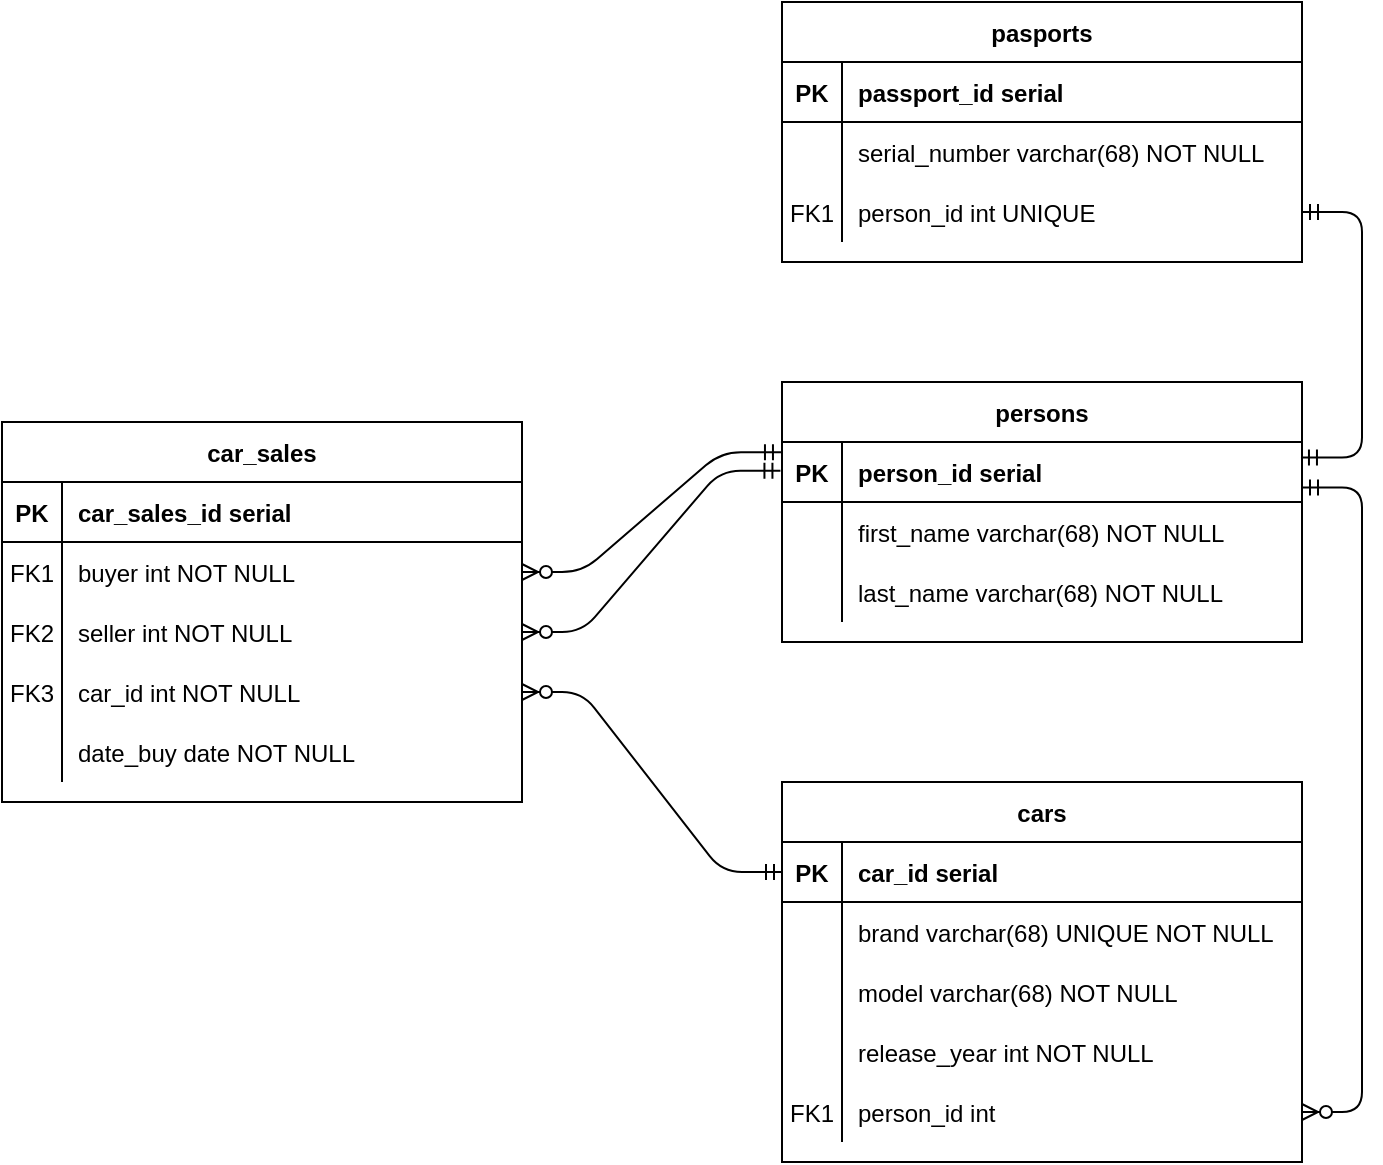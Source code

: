 <mxfile version="21.0.6" type="device"><diagram id="R2lEEEUBdFMjLlhIrx00" name="Page-1"><mxGraphModel dx="2071" dy="828" grid="1" gridSize="10" guides="1" tooltips="1" connect="1" arrows="1" fold="1" page="1" pageScale="1" pageWidth="850" pageHeight="1100" math="0" shadow="0" extFonts="Permanent Marker^https://fonts.googleapis.com/css?family=Permanent+Marker"><root><mxCell id="0"/><mxCell id="1" parent="0"/><mxCell id="OMZaRczFFiMXr83ybcS_-135" value="" style="edgeStyle=entityRelationEdgeStyle;fontSize=12;html=1;endArrow=ERzeroToMany;startArrow=ERmandOne;rounded=1;entryX=1;entryY=0.5;entryDx=0;entryDy=0;exitX=0;exitY=0.5;exitDx=0;exitDy=0;" edge="1" parent="1" source="OMZaRczFFiMXr83ybcS_-71" target="OMZaRczFFiMXr83ybcS_-131"><mxGeometry width="100" height="100" relative="1" as="geometry"><mxPoint x="-330" y="640" as="sourcePoint"/><mxPoint x="-230" y="540" as="targetPoint"/></mxGeometry></mxCell><mxCell id="OMZaRczFFiMXr83ybcS_-42" value="persons" style="shape=table;startSize=30;container=1;collapsible=1;childLayout=tableLayout;fixedRows=1;rowLines=0;fontStyle=1;align=center;resizeLast=1;" vertex="1" parent="1"><mxGeometry x="210" y="240" width="260" height="130" as="geometry"/></mxCell><mxCell id="OMZaRczFFiMXr83ybcS_-43" value="" style="shape=partialRectangle;collapsible=0;dropTarget=0;pointerEvents=0;fillColor=none;points=[[0,0.5],[1,0.5]];portConstraint=eastwest;top=0;left=0;right=0;bottom=1;" vertex="1" parent="OMZaRczFFiMXr83ybcS_-42"><mxGeometry y="30" width="260" height="30" as="geometry"/></mxCell><mxCell id="OMZaRczFFiMXr83ybcS_-44" value="PK" style="shape=partialRectangle;overflow=hidden;connectable=0;fillColor=none;top=0;left=0;bottom=0;right=0;fontStyle=1;" vertex="1" parent="OMZaRczFFiMXr83ybcS_-43"><mxGeometry width="30" height="30" as="geometry"><mxRectangle width="30" height="30" as="alternateBounds"/></mxGeometry></mxCell><mxCell id="OMZaRczFFiMXr83ybcS_-45" value="person_id serial" style="shape=partialRectangle;overflow=hidden;connectable=0;fillColor=none;top=0;left=0;bottom=0;right=0;align=left;spacingLeft=6;fontStyle=1;" vertex="1" parent="OMZaRczFFiMXr83ybcS_-43"><mxGeometry x="30" width="230" height="30" as="geometry"><mxRectangle width="230" height="30" as="alternateBounds"/></mxGeometry></mxCell><mxCell id="OMZaRczFFiMXr83ybcS_-46" value="" style="shape=partialRectangle;collapsible=0;dropTarget=0;pointerEvents=0;fillColor=none;points=[[0,0.5],[1,0.5]];portConstraint=eastwest;top=0;left=0;right=0;bottom=0;" vertex="1" parent="OMZaRczFFiMXr83ybcS_-42"><mxGeometry y="60" width="260" height="30" as="geometry"/></mxCell><mxCell id="OMZaRczFFiMXr83ybcS_-47" value="" style="shape=partialRectangle;overflow=hidden;connectable=0;fillColor=none;top=0;left=0;bottom=0;right=0;" vertex="1" parent="OMZaRczFFiMXr83ybcS_-46"><mxGeometry width="30" height="30" as="geometry"><mxRectangle width="30" height="30" as="alternateBounds"/></mxGeometry></mxCell><mxCell id="OMZaRczFFiMXr83ybcS_-48" value="first_name varchar(68) NOT NULL" style="shape=partialRectangle;overflow=hidden;connectable=0;fillColor=none;top=0;left=0;bottom=0;right=0;align=left;spacingLeft=6;" vertex="1" parent="OMZaRczFFiMXr83ybcS_-46"><mxGeometry x="30" width="230" height="30" as="geometry"><mxRectangle width="230" height="30" as="alternateBounds"/></mxGeometry></mxCell><mxCell id="OMZaRczFFiMXr83ybcS_-50" style="shape=partialRectangle;collapsible=0;dropTarget=0;pointerEvents=0;fillColor=none;points=[[0,0.5],[1,0.5]];portConstraint=eastwest;top=0;left=0;right=0;bottom=0;" vertex="1" parent="OMZaRczFFiMXr83ybcS_-42"><mxGeometry y="90" width="260" height="30" as="geometry"/></mxCell><mxCell id="OMZaRczFFiMXr83ybcS_-51" style="shape=partialRectangle;overflow=hidden;connectable=0;fillColor=none;top=0;left=0;bottom=0;right=0;" vertex="1" parent="OMZaRczFFiMXr83ybcS_-50"><mxGeometry width="30" height="30" as="geometry"><mxRectangle width="30" height="30" as="alternateBounds"/></mxGeometry></mxCell><mxCell id="OMZaRczFFiMXr83ybcS_-52" value="last_name varchar(68) NOT NULL" style="shape=partialRectangle;overflow=hidden;connectable=0;fillColor=none;top=0;left=0;bottom=0;right=0;align=left;spacingLeft=6;" vertex="1" parent="OMZaRczFFiMXr83ybcS_-50"><mxGeometry x="30" width="230" height="30" as="geometry"><mxRectangle width="230" height="30" as="alternateBounds"/></mxGeometry></mxCell><mxCell id="OMZaRczFFiMXr83ybcS_-56" value="pasports" style="shape=table;startSize=30;container=1;collapsible=1;childLayout=tableLayout;fixedRows=1;rowLines=0;fontStyle=1;align=center;resizeLast=1;" vertex="1" parent="1"><mxGeometry x="210" y="50" width="260" height="130" as="geometry"/></mxCell><mxCell id="OMZaRczFFiMXr83ybcS_-57" value="" style="shape=partialRectangle;collapsible=0;dropTarget=0;pointerEvents=0;fillColor=none;points=[[0,0.5],[1,0.5]];portConstraint=eastwest;top=0;left=0;right=0;bottom=1;" vertex="1" parent="OMZaRczFFiMXr83ybcS_-56"><mxGeometry y="30" width="260" height="30" as="geometry"/></mxCell><mxCell id="OMZaRczFFiMXr83ybcS_-58" value="PK" style="shape=partialRectangle;overflow=hidden;connectable=0;fillColor=none;top=0;left=0;bottom=0;right=0;fontStyle=1;" vertex="1" parent="OMZaRczFFiMXr83ybcS_-57"><mxGeometry width="30" height="30" as="geometry"><mxRectangle width="30" height="30" as="alternateBounds"/></mxGeometry></mxCell><mxCell id="OMZaRczFFiMXr83ybcS_-59" value="passport_id serial" style="shape=partialRectangle;overflow=hidden;connectable=0;fillColor=none;top=0;left=0;bottom=0;right=0;align=left;spacingLeft=6;fontStyle=1;" vertex="1" parent="OMZaRczFFiMXr83ybcS_-57"><mxGeometry x="30" width="230" height="30" as="geometry"><mxRectangle width="230" height="30" as="alternateBounds"/></mxGeometry></mxCell><mxCell id="OMZaRczFFiMXr83ybcS_-60" value="" style="shape=partialRectangle;collapsible=0;dropTarget=0;pointerEvents=0;fillColor=none;points=[[0,0.5],[1,0.5]];portConstraint=eastwest;top=0;left=0;right=0;bottom=0;" vertex="1" parent="OMZaRczFFiMXr83ybcS_-56"><mxGeometry y="60" width="260" height="30" as="geometry"/></mxCell><mxCell id="OMZaRczFFiMXr83ybcS_-61" value="" style="shape=partialRectangle;overflow=hidden;connectable=0;fillColor=none;top=0;left=0;bottom=0;right=0;" vertex="1" parent="OMZaRczFFiMXr83ybcS_-60"><mxGeometry width="30" height="30" as="geometry"><mxRectangle width="30" height="30" as="alternateBounds"/></mxGeometry></mxCell><mxCell id="OMZaRczFFiMXr83ybcS_-62" value="serial_number varchar(68) NOT NULL" style="shape=partialRectangle;overflow=hidden;connectable=0;fillColor=none;top=0;left=0;bottom=0;right=0;align=left;spacingLeft=6;" vertex="1" parent="OMZaRczFFiMXr83ybcS_-60"><mxGeometry x="30" width="230" height="30" as="geometry"><mxRectangle width="230" height="30" as="alternateBounds"/></mxGeometry></mxCell><mxCell id="OMZaRczFFiMXr83ybcS_-66" style="shape=partialRectangle;collapsible=0;dropTarget=0;pointerEvents=0;fillColor=none;points=[[0,0.5],[1,0.5]];portConstraint=eastwest;top=0;left=0;right=0;bottom=0;" vertex="1" parent="OMZaRczFFiMXr83ybcS_-56"><mxGeometry y="90" width="260" height="30" as="geometry"/></mxCell><mxCell id="OMZaRczFFiMXr83ybcS_-67" value="FK1" style="shape=partialRectangle;overflow=hidden;connectable=0;fillColor=none;top=0;left=0;bottom=0;right=0;" vertex="1" parent="OMZaRczFFiMXr83ybcS_-66"><mxGeometry width="30" height="30" as="geometry"><mxRectangle width="30" height="30" as="alternateBounds"/></mxGeometry></mxCell><mxCell id="OMZaRczFFiMXr83ybcS_-68" value="person_id int UNIQUE" style="shape=partialRectangle;overflow=hidden;connectable=0;fillColor=none;top=0;left=0;bottom=0;right=0;align=left;spacingLeft=6;" vertex="1" parent="OMZaRczFFiMXr83ybcS_-66"><mxGeometry x="30" width="230" height="30" as="geometry"><mxRectangle width="230" height="30" as="alternateBounds"/></mxGeometry></mxCell><mxCell id="OMZaRczFFiMXr83ybcS_-69" value="" style="edgeStyle=entityRelationEdgeStyle;fontSize=12;html=1;endArrow=ERmandOne;startArrow=ERmandOne;rounded=1;entryX=0.998;entryY=0.259;entryDx=0;entryDy=0;shadow=0;entryPerimeter=0;" edge="1" parent="1" source="OMZaRczFFiMXr83ybcS_-66" target="OMZaRczFFiMXr83ybcS_-43"><mxGeometry width="100" height="100" relative="1" as="geometry"><mxPoint x="420" y="880" as="sourcePoint"/><mxPoint x="520" y="780" as="targetPoint"/></mxGeometry></mxCell><mxCell id="OMZaRczFFiMXr83ybcS_-70" value="cars" style="shape=table;startSize=30;container=1;collapsible=1;childLayout=tableLayout;fixedRows=1;rowLines=0;fontStyle=1;align=center;resizeLast=1;" vertex="1" parent="1"><mxGeometry x="210" y="440" width="260" height="190" as="geometry"/></mxCell><mxCell id="OMZaRczFFiMXr83ybcS_-71" value="" style="shape=partialRectangle;collapsible=0;dropTarget=0;pointerEvents=0;fillColor=none;points=[[0,0.5],[1,0.5]];portConstraint=eastwest;top=0;left=0;right=0;bottom=1;" vertex="1" parent="OMZaRczFFiMXr83ybcS_-70"><mxGeometry y="30" width="260" height="30" as="geometry"/></mxCell><mxCell id="OMZaRczFFiMXr83ybcS_-72" value="PK" style="shape=partialRectangle;overflow=hidden;connectable=0;fillColor=none;top=0;left=0;bottom=0;right=0;fontStyle=1;" vertex="1" parent="OMZaRczFFiMXr83ybcS_-71"><mxGeometry width="30" height="30" as="geometry"><mxRectangle width="30" height="30" as="alternateBounds"/></mxGeometry></mxCell><mxCell id="OMZaRczFFiMXr83ybcS_-73" value="car_id serial" style="shape=partialRectangle;overflow=hidden;connectable=0;fillColor=none;top=0;left=0;bottom=0;right=0;align=left;spacingLeft=6;fontStyle=1;" vertex="1" parent="OMZaRczFFiMXr83ybcS_-71"><mxGeometry x="30" width="230" height="30" as="geometry"><mxRectangle width="230" height="30" as="alternateBounds"/></mxGeometry></mxCell><mxCell id="OMZaRczFFiMXr83ybcS_-74" value="" style="shape=partialRectangle;collapsible=0;dropTarget=0;pointerEvents=0;fillColor=none;points=[[0,0.5],[1,0.5]];portConstraint=eastwest;top=0;left=0;right=0;bottom=0;" vertex="1" parent="OMZaRczFFiMXr83ybcS_-70"><mxGeometry y="60" width="260" height="30" as="geometry"/></mxCell><mxCell id="OMZaRczFFiMXr83ybcS_-75" value="" style="shape=partialRectangle;overflow=hidden;connectable=0;fillColor=none;top=0;left=0;bottom=0;right=0;" vertex="1" parent="OMZaRczFFiMXr83ybcS_-74"><mxGeometry width="30" height="30" as="geometry"><mxRectangle width="30" height="30" as="alternateBounds"/></mxGeometry></mxCell><mxCell id="OMZaRczFFiMXr83ybcS_-76" value="brand varchar(68) UNIQUE NOT NULL" style="shape=partialRectangle;overflow=hidden;connectable=0;fillColor=none;top=0;left=0;bottom=0;right=0;align=left;spacingLeft=6;" vertex="1" parent="OMZaRczFFiMXr83ybcS_-74"><mxGeometry x="30" width="230" height="30" as="geometry"><mxRectangle width="230" height="30" as="alternateBounds"/></mxGeometry></mxCell><mxCell id="OMZaRczFFiMXr83ybcS_-77" style="shape=partialRectangle;collapsible=0;dropTarget=0;pointerEvents=0;fillColor=none;points=[[0,0.5],[1,0.5]];portConstraint=eastwest;top=0;left=0;right=0;bottom=0;" vertex="1" parent="OMZaRczFFiMXr83ybcS_-70"><mxGeometry y="90" width="260" height="30" as="geometry"/></mxCell><mxCell id="OMZaRczFFiMXr83ybcS_-78" style="shape=partialRectangle;overflow=hidden;connectable=0;fillColor=none;top=0;left=0;bottom=0;right=0;" vertex="1" parent="OMZaRczFFiMXr83ybcS_-77"><mxGeometry width="30" height="30" as="geometry"><mxRectangle width="30" height="30" as="alternateBounds"/></mxGeometry></mxCell><mxCell id="OMZaRczFFiMXr83ybcS_-79" value="model varchar(68) NOT NULL" style="shape=partialRectangle;overflow=hidden;connectable=0;fillColor=none;top=0;left=0;bottom=0;right=0;align=left;spacingLeft=6;" vertex="1" parent="OMZaRczFFiMXr83ybcS_-77"><mxGeometry x="30" width="230" height="30" as="geometry"><mxRectangle width="230" height="30" as="alternateBounds"/></mxGeometry></mxCell><mxCell id="OMZaRczFFiMXr83ybcS_-83" style="shape=partialRectangle;collapsible=0;dropTarget=0;pointerEvents=0;fillColor=none;points=[[0,0.5],[1,0.5]];portConstraint=eastwest;top=0;left=0;right=0;bottom=0;" vertex="1" parent="OMZaRczFFiMXr83ybcS_-70"><mxGeometry y="120" width="260" height="30" as="geometry"/></mxCell><mxCell id="OMZaRczFFiMXr83ybcS_-84" style="shape=partialRectangle;overflow=hidden;connectable=0;fillColor=none;top=0;left=0;bottom=0;right=0;" vertex="1" parent="OMZaRczFFiMXr83ybcS_-83"><mxGeometry width="30" height="30" as="geometry"><mxRectangle width="30" height="30" as="alternateBounds"/></mxGeometry></mxCell><mxCell id="OMZaRczFFiMXr83ybcS_-85" value="release_year int NOT NULL" style="shape=partialRectangle;overflow=hidden;connectable=0;fillColor=none;top=0;left=0;bottom=0;right=0;align=left;spacingLeft=6;" vertex="1" parent="OMZaRczFFiMXr83ybcS_-83"><mxGeometry x="30" width="230" height="30" as="geometry"><mxRectangle width="230" height="30" as="alternateBounds"/></mxGeometry></mxCell><mxCell id="OMZaRczFFiMXr83ybcS_-87" style="shape=partialRectangle;collapsible=0;dropTarget=0;pointerEvents=0;fillColor=none;points=[[0,0.5],[1,0.5]];portConstraint=eastwest;top=0;left=0;right=0;bottom=0;" vertex="1" parent="OMZaRczFFiMXr83ybcS_-70"><mxGeometry y="150" width="260" height="30" as="geometry"/></mxCell><mxCell id="OMZaRczFFiMXr83ybcS_-88" value="FK1" style="shape=partialRectangle;overflow=hidden;connectable=0;fillColor=none;top=0;left=0;bottom=0;right=0;" vertex="1" parent="OMZaRczFFiMXr83ybcS_-87"><mxGeometry width="30" height="30" as="geometry"><mxRectangle width="30" height="30" as="alternateBounds"/></mxGeometry></mxCell><mxCell id="OMZaRczFFiMXr83ybcS_-89" value="person_id int" style="shape=partialRectangle;overflow=hidden;connectable=0;fillColor=none;top=0;left=0;bottom=0;right=0;align=left;spacingLeft=6;" vertex="1" parent="OMZaRczFFiMXr83ybcS_-87"><mxGeometry x="30" width="230" height="30" as="geometry"><mxRectangle width="230" height="30" as="alternateBounds"/></mxGeometry></mxCell><mxCell id="OMZaRczFFiMXr83ybcS_-90" value="" style="edgeStyle=entityRelationEdgeStyle;fontSize=12;html=1;endArrow=ERzeroToMany;startArrow=ERmandOne;rounded=1;exitX=1;exitY=0.76;exitDx=0;exitDy=0;exitPerimeter=0;" edge="1" parent="1" source="OMZaRczFFiMXr83ybcS_-43" target="OMZaRczFFiMXr83ybcS_-87"><mxGeometry width="100" height="100" relative="1" as="geometry"><mxPoint x="20" y="710" as="sourcePoint"/><mxPoint x="630" y="725" as="targetPoint"/></mxGeometry></mxCell><mxCell id="OMZaRczFFiMXr83ybcS_-110" value="car_sales" style="shape=table;startSize=30;container=1;collapsible=1;childLayout=tableLayout;fixedRows=1;rowLines=0;fontStyle=1;align=center;resizeLast=1;" vertex="1" parent="1"><mxGeometry x="-180" y="260" width="260" height="190" as="geometry"/></mxCell><mxCell id="OMZaRczFFiMXr83ybcS_-111" value="" style="shape=partialRectangle;collapsible=0;dropTarget=0;pointerEvents=0;fillColor=none;points=[[0,0.5],[1,0.5]];portConstraint=eastwest;top=0;left=0;right=0;bottom=1;" vertex="1" parent="OMZaRczFFiMXr83ybcS_-110"><mxGeometry y="30" width="260" height="30" as="geometry"/></mxCell><mxCell id="OMZaRczFFiMXr83ybcS_-112" value="PK" style="shape=partialRectangle;overflow=hidden;connectable=0;fillColor=none;top=0;left=0;bottom=0;right=0;fontStyle=1;" vertex="1" parent="OMZaRczFFiMXr83ybcS_-111"><mxGeometry width="30" height="30" as="geometry"><mxRectangle width="30" height="30" as="alternateBounds"/></mxGeometry></mxCell><mxCell id="OMZaRczFFiMXr83ybcS_-113" value="car_sales_id serial" style="shape=partialRectangle;overflow=hidden;connectable=0;fillColor=none;top=0;left=0;bottom=0;right=0;align=left;spacingLeft=6;fontStyle=1;" vertex="1" parent="OMZaRczFFiMXr83ybcS_-111"><mxGeometry x="30" width="230" height="30" as="geometry"><mxRectangle width="230" height="30" as="alternateBounds"/></mxGeometry></mxCell><mxCell id="OMZaRczFFiMXr83ybcS_-117" style="shape=partialRectangle;collapsible=0;dropTarget=0;pointerEvents=0;fillColor=none;points=[[0,0.5],[1,0.5]];portConstraint=eastwest;top=0;left=0;right=0;bottom=0;" vertex="1" parent="OMZaRczFFiMXr83ybcS_-110"><mxGeometry y="60" width="260" height="30" as="geometry"/></mxCell><mxCell id="OMZaRczFFiMXr83ybcS_-118" value="FK1" style="shape=partialRectangle;overflow=hidden;connectable=0;fillColor=none;top=0;left=0;bottom=0;right=0;" vertex="1" parent="OMZaRczFFiMXr83ybcS_-117"><mxGeometry width="30" height="30" as="geometry"><mxRectangle width="30" height="30" as="alternateBounds"/></mxGeometry></mxCell><mxCell id="OMZaRczFFiMXr83ybcS_-119" value="buyer int NOT NULL" style="shape=partialRectangle;overflow=hidden;connectable=0;fillColor=none;top=0;left=0;bottom=0;right=0;align=left;spacingLeft=6;" vertex="1" parent="OMZaRczFFiMXr83ybcS_-117"><mxGeometry x="30" width="230" height="30" as="geometry"><mxRectangle width="230" height="30" as="alternateBounds"/></mxGeometry></mxCell><mxCell id="OMZaRczFFiMXr83ybcS_-120" style="shape=partialRectangle;collapsible=0;dropTarget=0;pointerEvents=0;fillColor=none;points=[[0,0.5],[1,0.5]];portConstraint=eastwest;top=0;left=0;right=0;bottom=0;" vertex="1" parent="OMZaRczFFiMXr83ybcS_-110"><mxGeometry y="90" width="260" height="30" as="geometry"/></mxCell><mxCell id="OMZaRczFFiMXr83ybcS_-121" value="FK2" style="shape=partialRectangle;overflow=hidden;connectable=0;fillColor=none;top=0;left=0;bottom=0;right=0;" vertex="1" parent="OMZaRczFFiMXr83ybcS_-120"><mxGeometry width="30" height="30" as="geometry"><mxRectangle width="30" height="30" as="alternateBounds"/></mxGeometry></mxCell><mxCell id="OMZaRczFFiMXr83ybcS_-122" value="seller int NOT NULL" style="shape=partialRectangle;overflow=hidden;connectable=0;fillColor=none;top=0;left=0;bottom=0;right=0;align=left;spacingLeft=6;" vertex="1" parent="OMZaRczFFiMXr83ybcS_-120"><mxGeometry x="30" width="230" height="30" as="geometry"><mxRectangle width="230" height="30" as="alternateBounds"/></mxGeometry></mxCell><mxCell id="OMZaRczFFiMXr83ybcS_-131" style="shape=partialRectangle;collapsible=0;dropTarget=0;pointerEvents=0;fillColor=none;points=[[0,0.5],[1,0.5]];portConstraint=eastwest;top=0;left=0;right=0;bottom=0;" vertex="1" parent="OMZaRczFFiMXr83ybcS_-110"><mxGeometry y="120" width="260" height="30" as="geometry"/></mxCell><mxCell id="OMZaRczFFiMXr83ybcS_-132" value="FK3" style="shape=partialRectangle;overflow=hidden;connectable=0;fillColor=none;top=0;left=0;bottom=0;right=0;" vertex="1" parent="OMZaRczFFiMXr83ybcS_-131"><mxGeometry width="30" height="30" as="geometry"><mxRectangle width="30" height="30" as="alternateBounds"/></mxGeometry></mxCell><mxCell id="OMZaRczFFiMXr83ybcS_-133" value="car_id int NOT NULL" style="shape=partialRectangle;overflow=hidden;connectable=0;fillColor=none;top=0;left=0;bottom=0;right=0;align=left;spacingLeft=6;" vertex="1" parent="OMZaRczFFiMXr83ybcS_-131"><mxGeometry x="30" width="230" height="30" as="geometry"><mxRectangle width="230" height="30" as="alternateBounds"/></mxGeometry></mxCell><mxCell id="OMZaRczFFiMXr83ybcS_-123" style="shape=partialRectangle;collapsible=0;dropTarget=0;pointerEvents=0;fillColor=none;points=[[0,0.5],[1,0.5]];portConstraint=eastwest;top=0;left=0;right=0;bottom=0;" vertex="1" parent="OMZaRczFFiMXr83ybcS_-110"><mxGeometry y="150" width="260" height="30" as="geometry"/></mxCell><mxCell id="OMZaRczFFiMXr83ybcS_-124" style="shape=partialRectangle;overflow=hidden;connectable=0;fillColor=none;top=0;left=0;bottom=0;right=0;" vertex="1" parent="OMZaRczFFiMXr83ybcS_-123"><mxGeometry width="30" height="30" as="geometry"><mxRectangle width="30" height="30" as="alternateBounds"/></mxGeometry></mxCell><mxCell id="OMZaRczFFiMXr83ybcS_-125" value="date_buy date NOT NULL" style="shape=partialRectangle;overflow=hidden;connectable=0;fillColor=none;top=0;left=0;bottom=0;right=0;align=left;spacingLeft=6;" vertex="1" parent="OMZaRczFFiMXr83ybcS_-123"><mxGeometry x="30" width="230" height="30" as="geometry"><mxRectangle width="230" height="30" as="alternateBounds"/></mxGeometry></mxCell><mxCell id="OMZaRczFFiMXr83ybcS_-129" value="" style="edgeStyle=entityRelationEdgeStyle;fontSize=12;html=1;endArrow=ERzeroToMany;startArrow=ERmandOne;rounded=1;entryX=1;entryY=0.5;entryDx=0;entryDy=0;exitX=-0.002;exitY=0.17;exitDx=0;exitDy=0;exitPerimeter=0;" edge="1" parent="1" source="OMZaRczFFiMXr83ybcS_-43" target="OMZaRczFFiMXr83ybcS_-117"><mxGeometry width="100" height="100" relative="1" as="geometry"><mxPoint x="150" y="590" as="sourcePoint"/><mxPoint x="90" y="380" as="targetPoint"/></mxGeometry></mxCell><mxCell id="OMZaRczFFiMXr83ybcS_-130" value="" style="edgeStyle=entityRelationEdgeStyle;fontSize=12;html=1;endArrow=ERzeroToMany;startArrow=ERmandOne;rounded=1;entryX=1;entryY=0.5;entryDx=0;entryDy=0;exitX=-0.003;exitY=0.478;exitDx=0;exitDy=0;exitPerimeter=0;" edge="1" parent="1" source="OMZaRczFFiMXr83ybcS_-43" target="OMZaRczFFiMXr83ybcS_-120"><mxGeometry width="100" height="100" relative="1" as="geometry"><mxPoint x="170" y="595" as="sourcePoint"/><mxPoint x="40" y="395" as="targetPoint"/></mxGeometry></mxCell></root></mxGraphModel></diagram></mxfile>